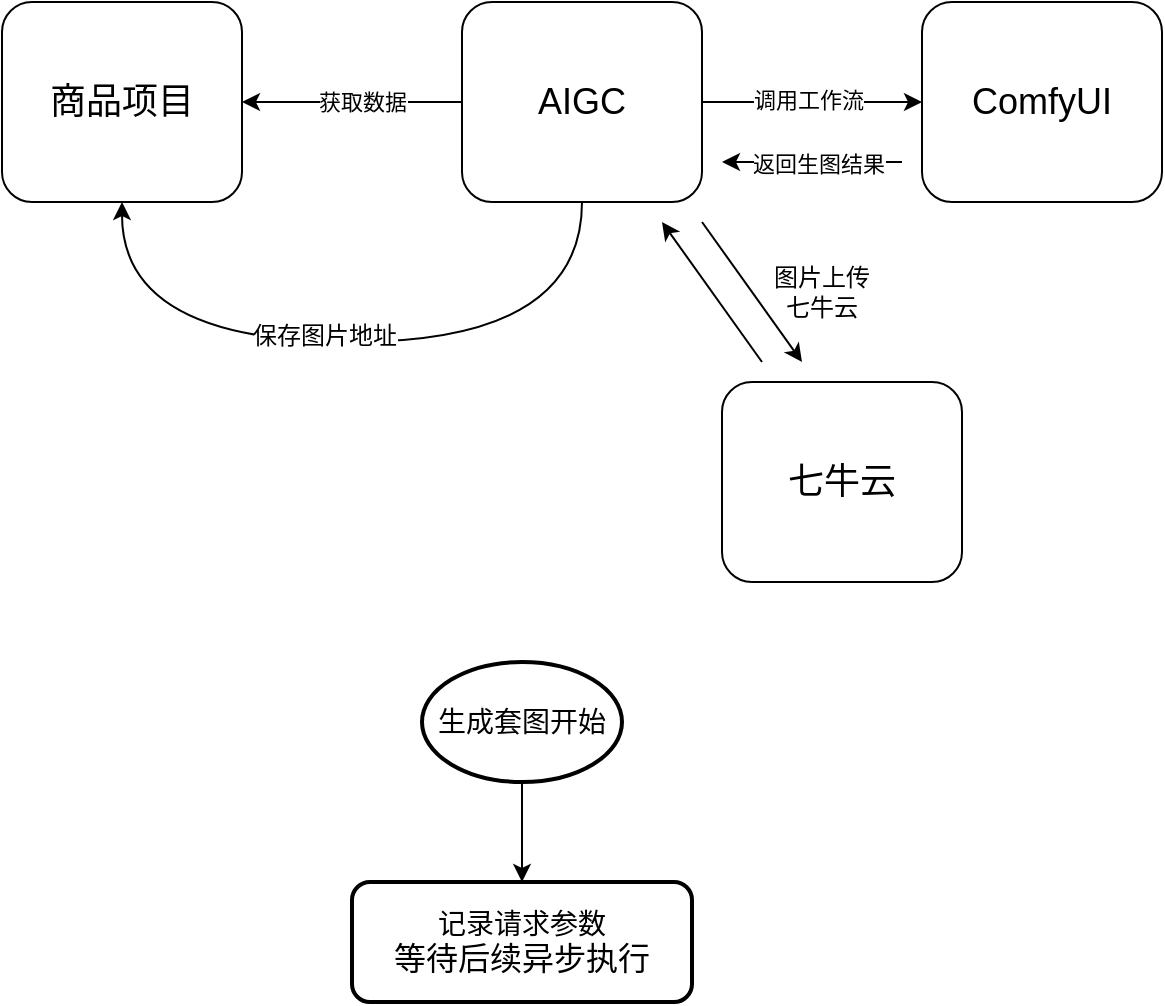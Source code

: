 <mxfile version="24.8.4">
  <diagram name="第 1 页" id="q-8u0XZE7UXlZd95VleL">
    <mxGraphModel dx="1014" dy="514" grid="1" gridSize="10" guides="1" tooltips="1" connect="1" arrows="1" fold="1" page="1" pageScale="1" pageWidth="827" pageHeight="1169" math="0" shadow="0">
      <root>
        <mxCell id="0" />
        <mxCell id="1" parent="0" />
        <mxCell id="eB-7mOZCc41aea6fpY4W-1" value="&lt;font style=&quot;font-size: 18px;&quot;&gt;商品项目&lt;/font&gt;" style="rounded=1;whiteSpace=wrap;html=1;" parent="1" vertex="1">
          <mxGeometry x="110" y="230" width="120" height="100" as="geometry" />
        </mxCell>
        <mxCell id="eB-7mOZCc41aea6fpY4W-4" value="" style="edgeStyle=orthogonalEdgeStyle;rounded=0;orthogonalLoop=1;jettySize=auto;html=1;" parent="1" source="eB-7mOZCc41aea6fpY4W-2" target="eB-7mOZCc41aea6fpY4W-1" edge="1">
          <mxGeometry relative="1" as="geometry" />
        </mxCell>
        <mxCell id="eB-7mOZCc41aea6fpY4W-5" value="获取数据" style="edgeLabel;html=1;align=center;verticalAlign=middle;resizable=0;points=[];" parent="eB-7mOZCc41aea6fpY4W-4" vertex="1" connectable="0">
          <mxGeometry x="0.088" relative="1" as="geometry">
            <mxPoint x="10" as="offset" />
          </mxGeometry>
        </mxCell>
        <mxCell id="eB-7mOZCc41aea6fpY4W-6" style="edgeStyle=orthogonalEdgeStyle;rounded=0;orthogonalLoop=1;jettySize=auto;html=1;entryX=0;entryY=0.5;entryDx=0;entryDy=0;" parent="1" source="eB-7mOZCc41aea6fpY4W-2" target="eB-7mOZCc41aea6fpY4W-3" edge="1">
          <mxGeometry relative="1" as="geometry" />
        </mxCell>
        <mxCell id="eB-7mOZCc41aea6fpY4W-8" value="调用工作流" style="edgeLabel;html=1;align=center;verticalAlign=middle;resizable=0;points=[];" parent="eB-7mOZCc41aea6fpY4W-6" vertex="1" connectable="0">
          <mxGeometry x="-0.05" y="1" relative="1" as="geometry">
            <mxPoint as="offset" />
          </mxGeometry>
        </mxCell>
        <mxCell id="eB-7mOZCc41aea6fpY4W-15" style="edgeStyle=orthogonalEdgeStyle;rounded=0;orthogonalLoop=1;jettySize=auto;html=1;entryX=0.5;entryY=1;entryDx=0;entryDy=0;exitX=0.5;exitY=1;exitDx=0;exitDy=0;curved=1;" parent="1" source="eB-7mOZCc41aea6fpY4W-2" target="eB-7mOZCc41aea6fpY4W-1" edge="1">
          <mxGeometry relative="1" as="geometry">
            <Array as="points">
              <mxPoint x="400" y="400" />
              <mxPoint x="170" y="400" />
            </Array>
          </mxGeometry>
        </mxCell>
        <mxCell id="eB-7mOZCc41aea6fpY4W-16" value="&lt;font style=&quot;font-size: 12px;&quot;&gt;保存图片地址&lt;/font&gt;" style="edgeLabel;html=1;align=center;verticalAlign=middle;resizable=0;points=[];" parent="eB-7mOZCc41aea6fpY4W-15" vertex="1" connectable="0">
          <mxGeometry x="0.15" y="-3" relative="1" as="geometry">
            <mxPoint x="13" as="offset" />
          </mxGeometry>
        </mxCell>
        <mxCell id="eB-7mOZCc41aea6fpY4W-2" value="&lt;font style=&quot;font-size: 18px;&quot;&gt;AIGC&lt;/font&gt;" style="rounded=1;whiteSpace=wrap;html=1;" parent="1" vertex="1">
          <mxGeometry x="340" y="230" width="120" height="100" as="geometry" />
        </mxCell>
        <mxCell id="eB-7mOZCc41aea6fpY4W-3" value="&lt;font style=&quot;font-size: 18px;&quot;&gt;ComfyUI&lt;/font&gt;" style="rounded=1;whiteSpace=wrap;html=1;" parent="1" vertex="1">
          <mxGeometry x="570" y="230" width="120" height="100" as="geometry" />
        </mxCell>
        <mxCell id="eB-7mOZCc41aea6fpY4W-9" value="" style="endArrow=classic;html=1;rounded=0;" parent="1" edge="1">
          <mxGeometry width="50" height="50" relative="1" as="geometry">
            <mxPoint x="560" y="310" as="sourcePoint" />
            <mxPoint x="470" y="310" as="targetPoint" />
          </mxGeometry>
        </mxCell>
        <mxCell id="eB-7mOZCc41aea6fpY4W-10" value="返回生图结果" style="edgeLabel;html=1;align=center;verticalAlign=middle;resizable=0;points=[];" parent="eB-7mOZCc41aea6fpY4W-9" vertex="1" connectable="0">
          <mxGeometry x="-0.072" y="1" relative="1" as="geometry">
            <mxPoint as="offset" />
          </mxGeometry>
        </mxCell>
        <mxCell id="eB-7mOZCc41aea6fpY4W-11" value="&lt;span style=&quot;font-size: 18px;&quot;&gt;七牛云&lt;/span&gt;" style="rounded=1;whiteSpace=wrap;html=1;" parent="1" vertex="1">
          <mxGeometry x="470" y="420" width="120" height="100" as="geometry" />
        </mxCell>
        <mxCell id="eB-7mOZCc41aea6fpY4W-13" value="" style="endArrow=classic;html=1;rounded=0;" parent="1" edge="1">
          <mxGeometry width="50" height="50" relative="1" as="geometry">
            <mxPoint x="460" y="340" as="sourcePoint" />
            <mxPoint x="510" y="410" as="targetPoint" />
          </mxGeometry>
        </mxCell>
        <mxCell id="eB-7mOZCc41aea6fpY4W-14" value="" style="endArrow=classic;html=1;rounded=0;" parent="1" edge="1">
          <mxGeometry width="50" height="50" relative="1" as="geometry">
            <mxPoint x="490" y="410" as="sourcePoint" />
            <mxPoint x="440" y="340" as="targetPoint" />
          </mxGeometry>
        </mxCell>
        <mxCell id="eB-7mOZCc41aea6fpY4W-17" value="图片上传七牛云" style="text;html=1;align=center;verticalAlign=middle;whiteSpace=wrap;rounded=0;" parent="1" vertex="1">
          <mxGeometry x="490" y="360" width="60" height="30" as="geometry" />
        </mxCell>
        <mxCell id="wVtnd7yXIz8fm47eIXP5-3" value="" style="edgeStyle=orthogonalEdgeStyle;rounded=0;orthogonalLoop=1;jettySize=auto;html=1;" edge="1" parent="1" source="wVtnd7yXIz8fm47eIXP5-1" target="wVtnd7yXIz8fm47eIXP5-2">
          <mxGeometry relative="1" as="geometry" />
        </mxCell>
        <mxCell id="wVtnd7yXIz8fm47eIXP5-1" value="&lt;font style=&quot;font-size: 14px;&quot;&gt;生成套图开始&lt;/font&gt;" style="strokeWidth=2;html=1;shape=mxgraph.flowchart.start_1;whiteSpace=wrap;" vertex="1" parent="1">
          <mxGeometry x="320" y="560" width="100" height="60" as="geometry" />
        </mxCell>
        <mxCell id="wVtnd7yXIz8fm47eIXP5-2" value="&lt;font style=&quot;font-size: 14px;&quot;&gt;记录请求参数&lt;/font&gt;&lt;div&gt;&lt;font size=&quot;3&quot;&gt;等待后续异步执行&lt;/font&gt;&lt;/div&gt;" style="rounded=1;whiteSpace=wrap;html=1;strokeWidth=2;" vertex="1" parent="1">
          <mxGeometry x="285" y="670" width="170" height="60" as="geometry" />
        </mxCell>
      </root>
    </mxGraphModel>
  </diagram>
</mxfile>
